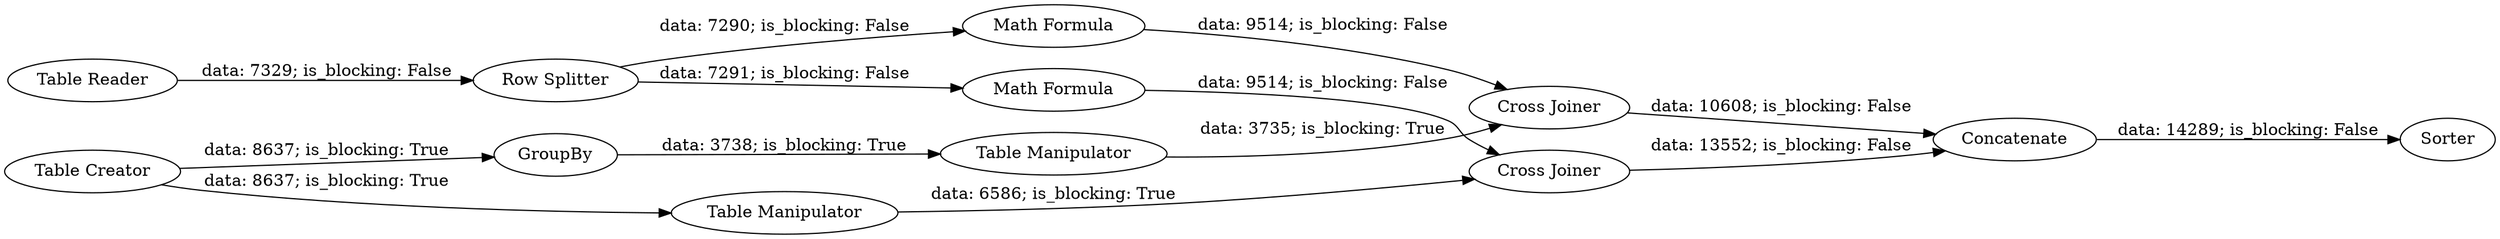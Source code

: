 digraph {
	"7019151328875635743_10" [label="Cross Joiner"]
	"7019151328875635743_5" [label="Table Creator"]
	"7019151328875635743_4" [label="Math Formula"]
	"7019151328875635743_12" [label=Concatenate]
	"7019151328875635743_7" [label="Math Formula"]
	"7019151328875635743_1" [label="Table Reader"]
	"7019151328875635743_6" [label="Cross Joiner"]
	"7019151328875635743_13" [label=Sorter]
	"7019151328875635743_11" [label="Table Manipulator"]
	"7019151328875635743_8" [label=GroupBy]
	"7019151328875635743_14" [label="Table Manipulator"]
	"7019151328875635743_2" [label="Row Splitter"]
	"7019151328875635743_12" -> "7019151328875635743_13" [label="data: 14289; is_blocking: False"]
	"7019151328875635743_1" -> "7019151328875635743_2" [label="data: 7329; is_blocking: False"]
	"7019151328875635743_14" -> "7019151328875635743_6" [label="data: 6586; is_blocking: True"]
	"7019151328875635743_4" -> "7019151328875635743_6" [label="data: 9514; is_blocking: False"]
	"7019151328875635743_7" -> "7019151328875635743_10" [label="data: 9514; is_blocking: False"]
	"7019151328875635743_8" -> "7019151328875635743_11" [label="data: 3738; is_blocking: True"]
	"7019151328875635743_10" -> "7019151328875635743_12" [label="data: 10608; is_blocking: False"]
	"7019151328875635743_5" -> "7019151328875635743_14" [label="data: 8637; is_blocking: True"]
	"7019151328875635743_5" -> "7019151328875635743_8" [label="data: 8637; is_blocking: True"]
	"7019151328875635743_11" -> "7019151328875635743_10" [label="data: 3735; is_blocking: True"]
	"7019151328875635743_2" -> "7019151328875635743_7" [label="data: 7290; is_blocking: False"]
	"7019151328875635743_6" -> "7019151328875635743_12" [label="data: 13552; is_blocking: False"]
	"7019151328875635743_2" -> "7019151328875635743_4" [label="data: 7291; is_blocking: False"]
	rankdir=LR
}
